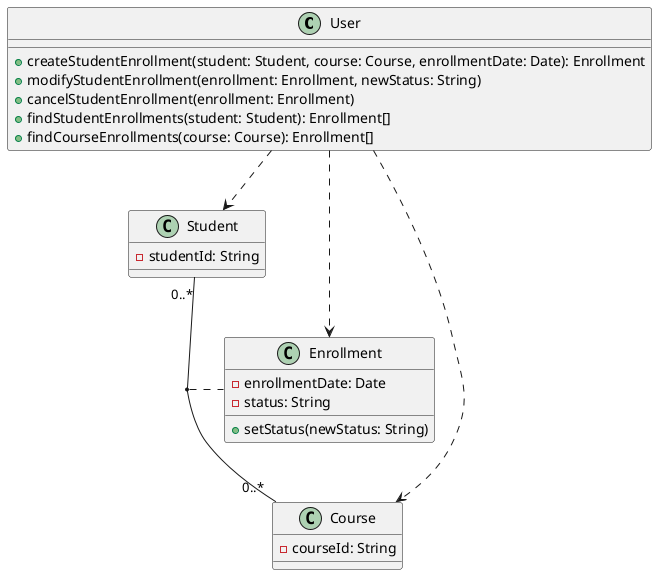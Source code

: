 @startuml
class User {
    + createStudentEnrollment(student: Student, course: Course, enrollmentDate: Date): Enrollment
    + modifyStudentEnrollment(enrollment: Enrollment, newStatus: String)
    + cancelStudentEnrollment(enrollment: Enrollment)
    + findStudentEnrollments(student: Student): Enrollment[]
    + findCourseEnrollments(course: Course): Enrollment[]
}

class Student {
    - studentId: String
}

class Course {
    - courseId: String
}

class Enrollment {
    - enrollmentDate: Date
    - status: String
    + setStatus(newStatus: String)
}

User ..> Student
User ..> Course
User ..> Enrollment

Student "0..*" -- "0..*" Course
(Student, Course) .. Enrollment
@enduml